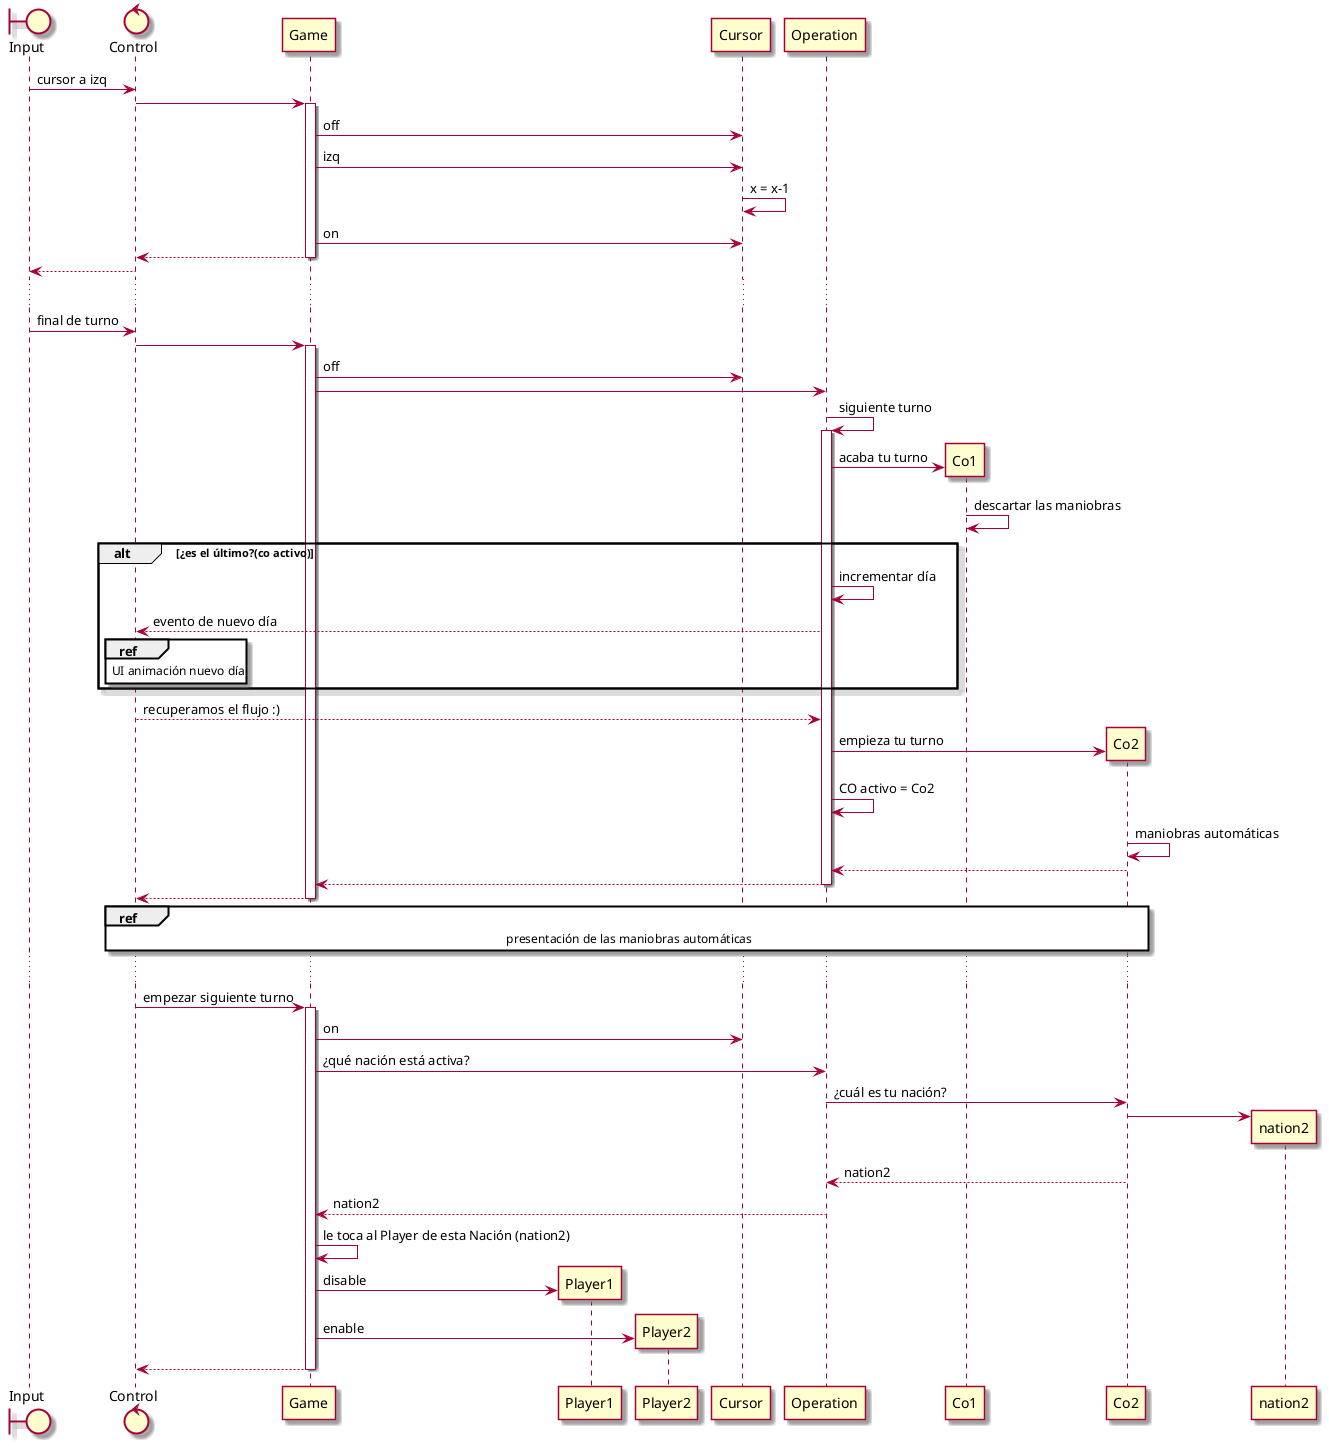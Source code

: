﻿@startuml
skin rose

boundary Input
control Control 

Input -> Control : cursor a izq
Control -> Game

activate Game
participant Player1
participant Player2

Game -> Cursor : off
Game -> Cursor : izq
Cursor -> Cursor : x = x-1
Game -> Cursor : on
return

Control --> Input

...

Input -> Control : final de turno
Control -> Game
activate Game
Game -> Cursor : off
Game -> Operation

Operation -> Operation : siguiente turno
activate Operation
create Co1
Operation -> Co1 : acaba tu turno
Co1 -> Co1 : descartar las maniobras

alt ¿es el último?(co activo)
Operation -> Operation : incrementar día
Operation --> Control : evento de nuevo día
ref over Control : UI animación nuevo día
end

Control --> Operation : recuperamos el flujo :)
create Co2
Operation -> Co2 : empieza tu turno 
Operation -> Operation : CO activo = Co2
Co2 -> Co2 : maniobras automáticas 

Co2 --> Operation
Operation --> Game
deactivate Operation
return
ref over Control, Co2 : presentación de las maniobras automáticas

...

Control -> Game : empezar siguiente turno
activate Game
Game -> Cursor : on
Game -> Operation : ¿qué nación está activa?
Operation -> Co2 : ¿cuál es tu nación?
create nation2
Co2 -> nation2
Co2 --> Operation : nation2
Operation --> Game : nation2
Game -> Game : le toca al Player de esta Nación (nation2)
create Player1
Game -> Player1 : disable
create Player2
Game -> Player2 : enable
return
@enduml